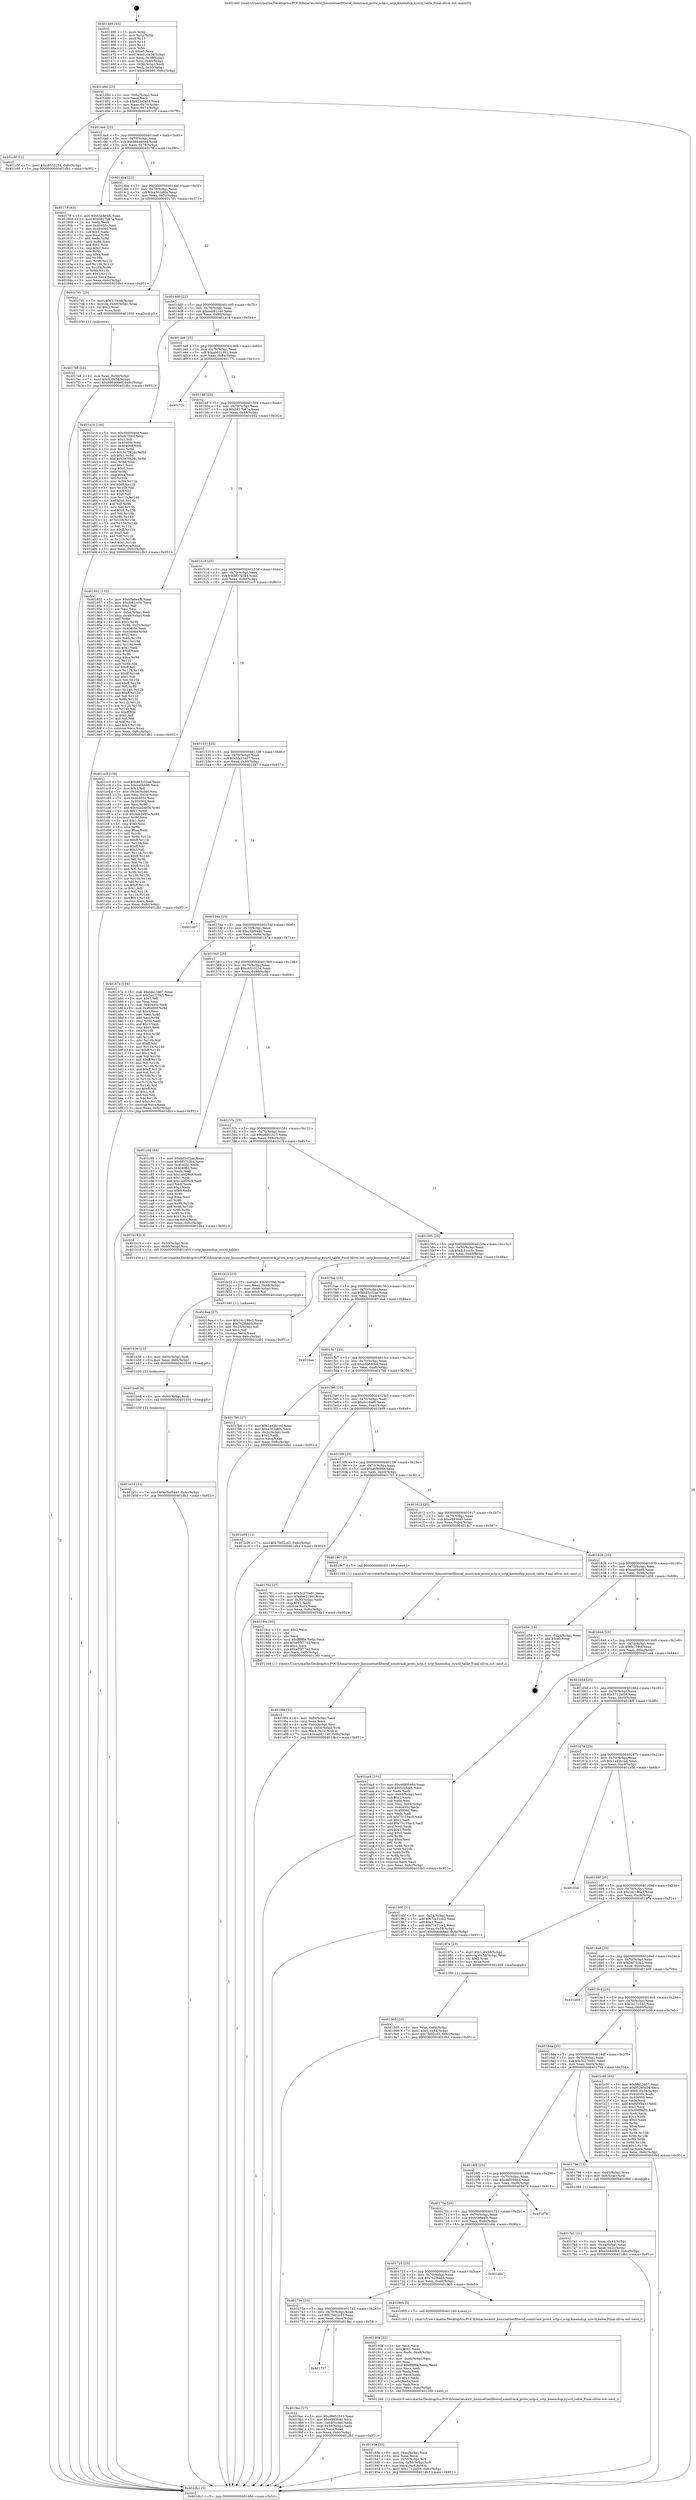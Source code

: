 digraph "0x401460" {
  label = "0x401460 (/mnt/c/Users/mathe/Desktop/tcc/POCII/binaries/extr_linuxnetnetfilternf_conntrack_proto_sctp.c_sctp_kmemdup_sysctl_table_Final-ollvm.out::main(0))"
  labelloc = "t"
  node[shape=record]

  Entry [label="",width=0.3,height=0.3,shape=circle,fillcolor=black,style=filled]
  "0x40148d" [label="{
     0x40148d [23]\l
     | [instrs]\l
     &nbsp;&nbsp;0x40148d \<+3\>: mov -0x6c(%rbp),%eax\l
     &nbsp;&nbsp;0x401490 \<+2\>: mov %eax,%ecx\l
     &nbsp;&nbsp;0x401492 \<+6\>: sub $0x852e0a54,%ecx\l
     &nbsp;&nbsp;0x401498 \<+3\>: mov %eax,-0x70(%rbp)\l
     &nbsp;&nbsp;0x40149b \<+3\>: mov %ecx,-0x74(%rbp)\l
     &nbsp;&nbsp;0x40149e \<+6\>: je 0000000000401c5f \<main+0x7ff\>\l
  }"]
  "0x401c5f" [label="{
     0x401c5f [12]\l
     | [instrs]\l
     &nbsp;&nbsp;0x401c5f \<+7\>: movl $0xc6533234,-0x6c(%rbp)\l
     &nbsp;&nbsp;0x401c66 \<+5\>: jmp 0000000000401db1 \<main+0x951\>\l
  }"]
  "0x4014a4" [label="{
     0x4014a4 [22]\l
     | [instrs]\l
     &nbsp;&nbsp;0x4014a4 \<+5\>: jmp 00000000004014a9 \<main+0x49\>\l
     &nbsp;&nbsp;0x4014a9 \<+3\>: mov -0x70(%rbp),%eax\l
     &nbsp;&nbsp;0x4014ac \<+5\>: sub $0x866466ed,%eax\l
     &nbsp;&nbsp;0x4014b1 \<+3\>: mov %eax,-0x78(%rbp)\l
     &nbsp;&nbsp;0x4014b4 \<+6\>: je 00000000004017ff \<main+0x39f\>\l
  }"]
  Exit [label="",width=0.3,height=0.3,shape=circle,fillcolor=black,style=filled,peripheries=2]
  "0x4017ff" [label="{
     0x4017ff [83]\l
     | [instrs]\l
     &nbsp;&nbsp;0x4017ff \<+5\>: mov $0x65a8e4fb,%eax\l
     &nbsp;&nbsp;0x401804 \<+5\>: mov $0xb917b87a,%ecx\l
     &nbsp;&nbsp;0x401809 \<+2\>: xor %edx,%edx\l
     &nbsp;&nbsp;0x40180b \<+7\>: mov 0x40405c,%esi\l
     &nbsp;&nbsp;0x401812 \<+7\>: mov 0x404060,%edi\l
     &nbsp;&nbsp;0x401819 \<+3\>: sub $0x1,%edx\l
     &nbsp;&nbsp;0x40181c \<+3\>: mov %esi,%r8d\l
     &nbsp;&nbsp;0x40181f \<+3\>: add %edx,%r8d\l
     &nbsp;&nbsp;0x401822 \<+4\>: imul %r8d,%esi\l
     &nbsp;&nbsp;0x401826 \<+3\>: and $0x1,%esi\l
     &nbsp;&nbsp;0x401829 \<+3\>: cmp $0x0,%esi\l
     &nbsp;&nbsp;0x40182c \<+4\>: sete %r9b\l
     &nbsp;&nbsp;0x401830 \<+3\>: cmp $0xa,%edi\l
     &nbsp;&nbsp;0x401833 \<+4\>: setl %r10b\l
     &nbsp;&nbsp;0x401837 \<+3\>: mov %r9b,%r11b\l
     &nbsp;&nbsp;0x40183a \<+3\>: and %r10b,%r11b\l
     &nbsp;&nbsp;0x40183d \<+3\>: xor %r10b,%r9b\l
     &nbsp;&nbsp;0x401840 \<+3\>: or %r9b,%r11b\l
     &nbsp;&nbsp;0x401843 \<+4\>: test $0x1,%r11b\l
     &nbsp;&nbsp;0x401847 \<+3\>: cmovne %ecx,%eax\l
     &nbsp;&nbsp;0x40184a \<+3\>: mov %eax,-0x6c(%rbp)\l
     &nbsp;&nbsp;0x40184d \<+5\>: jmp 0000000000401db1 \<main+0x951\>\l
  }"]
  "0x4014ba" [label="{
     0x4014ba [22]\l
     | [instrs]\l
     &nbsp;&nbsp;0x4014ba \<+5\>: jmp 00000000004014bf \<main+0x5f\>\l
     &nbsp;&nbsp;0x4014bf \<+3\>: mov -0x70(%rbp),%eax\l
     &nbsp;&nbsp;0x4014c2 \<+5\>: sub $0xa362a6fa,%eax\l
     &nbsp;&nbsp;0x4014c7 \<+3\>: mov %eax,-0x7c(%rbp)\l
     &nbsp;&nbsp;0x4014ca \<+6\>: je 00000000004017d1 \<main+0x371\>\l
  }"]
  "0x401b51" [label="{
     0x401b51 [12]\l
     | [instrs]\l
     &nbsp;&nbsp;0x401b51 \<+7\>: movl $0xc5bf0440,-0x6c(%rbp)\l
     &nbsp;&nbsp;0x401b58 \<+5\>: jmp 0000000000401db1 \<main+0x951\>\l
  }"]
  "0x4017d1" [label="{
     0x4017d1 [23]\l
     | [instrs]\l
     &nbsp;&nbsp;0x4017d1 \<+7\>: movl $0x1,-0x48(%rbp)\l
     &nbsp;&nbsp;0x4017d8 \<+4\>: movslq -0x48(%rbp),%rax\l
     &nbsp;&nbsp;0x4017dc \<+4\>: shl $0x2,%rax\l
     &nbsp;&nbsp;0x4017e0 \<+3\>: mov %rax,%rdi\l
     &nbsp;&nbsp;0x4017e3 \<+5\>: call 0000000000401050 \<malloc@plt\>\l
     | [calls]\l
     &nbsp;&nbsp;0x401050 \{1\} (unknown)\l
  }"]
  "0x4014d0" [label="{
     0x4014d0 [22]\l
     | [instrs]\l
     &nbsp;&nbsp;0x4014d0 \<+5\>: jmp 00000000004014d5 \<main+0x75\>\l
     &nbsp;&nbsp;0x4014d5 \<+3\>: mov -0x70(%rbp),%eax\l
     &nbsp;&nbsp;0x4014d8 \<+5\>: sub $0xaab61140,%eax\l
     &nbsp;&nbsp;0x4014dd \<+3\>: mov %eax,-0x80(%rbp)\l
     &nbsp;&nbsp;0x4014e0 \<+6\>: je 0000000000401a14 \<main+0x5b4\>\l
  }"]
  "0x401b48" [label="{
     0x401b48 [9]\l
     | [instrs]\l
     &nbsp;&nbsp;0x401b48 \<+4\>: mov -0x60(%rbp),%rdi\l
     &nbsp;&nbsp;0x401b4c \<+5\>: call 0000000000401030 \<free@plt\>\l
     | [calls]\l
     &nbsp;&nbsp;0x401030 \{1\} (unknown)\l
  }"]
  "0x401a14" [label="{
     0x401a14 [144]\l
     | [instrs]\l
     &nbsp;&nbsp;0x401a14 \<+5\>: mov $0x4680046d,%eax\l
     &nbsp;&nbsp;0x401a19 \<+5\>: mov $0xfe758cf,%ecx\l
     &nbsp;&nbsp;0x401a1e \<+2\>: mov $0x1,%dl\l
     &nbsp;&nbsp;0x401a20 \<+7\>: mov 0x40405c,%esi\l
     &nbsp;&nbsp;0x401a27 \<+7\>: mov 0x404060,%edi\l
     &nbsp;&nbsp;0x401a2e \<+3\>: mov %esi,%r8d\l
     &nbsp;&nbsp;0x401a31 \<+7\>: sub $0x347f924c,%r8d\l
     &nbsp;&nbsp;0x401a38 \<+4\>: sub $0x1,%r8d\l
     &nbsp;&nbsp;0x401a3c \<+7\>: add $0x347f924c,%r8d\l
     &nbsp;&nbsp;0x401a43 \<+4\>: imul %r8d,%esi\l
     &nbsp;&nbsp;0x401a47 \<+3\>: and $0x1,%esi\l
     &nbsp;&nbsp;0x401a4a \<+3\>: cmp $0x0,%esi\l
     &nbsp;&nbsp;0x401a4d \<+4\>: sete %r9b\l
     &nbsp;&nbsp;0x401a51 \<+3\>: cmp $0xa,%edi\l
     &nbsp;&nbsp;0x401a54 \<+4\>: setl %r10b\l
     &nbsp;&nbsp;0x401a58 \<+3\>: mov %r9b,%r11b\l
     &nbsp;&nbsp;0x401a5b \<+4\>: xor $0xff,%r11b\l
     &nbsp;&nbsp;0x401a5f \<+3\>: mov %r10b,%bl\l
     &nbsp;&nbsp;0x401a62 \<+3\>: xor $0xff,%bl\l
     &nbsp;&nbsp;0x401a65 \<+3\>: xor $0x0,%dl\l
     &nbsp;&nbsp;0x401a68 \<+3\>: mov %r11b,%r14b\l
     &nbsp;&nbsp;0x401a6b \<+4\>: and $0x0,%r14b\l
     &nbsp;&nbsp;0x401a6f \<+3\>: and %dl,%r9b\l
     &nbsp;&nbsp;0x401a72 \<+3\>: mov %bl,%r15b\l
     &nbsp;&nbsp;0x401a75 \<+4\>: and $0x0,%r15b\l
     &nbsp;&nbsp;0x401a79 \<+3\>: and %dl,%r10b\l
     &nbsp;&nbsp;0x401a7c \<+3\>: or %r9b,%r14b\l
     &nbsp;&nbsp;0x401a7f \<+3\>: or %r10b,%r15b\l
     &nbsp;&nbsp;0x401a82 \<+3\>: xor %r15b,%r14b\l
     &nbsp;&nbsp;0x401a85 \<+3\>: or %bl,%r11b\l
     &nbsp;&nbsp;0x401a88 \<+4\>: xor $0xff,%r11b\l
     &nbsp;&nbsp;0x401a8c \<+3\>: or $0x0,%dl\l
     &nbsp;&nbsp;0x401a8f \<+3\>: and %dl,%r11b\l
     &nbsp;&nbsp;0x401a92 \<+3\>: or %r11b,%r14b\l
     &nbsp;&nbsp;0x401a95 \<+4\>: test $0x1,%r14b\l
     &nbsp;&nbsp;0x401a99 \<+3\>: cmovne %ecx,%eax\l
     &nbsp;&nbsp;0x401a9c \<+3\>: mov %eax,-0x6c(%rbp)\l
     &nbsp;&nbsp;0x401a9f \<+5\>: jmp 0000000000401db1 \<main+0x951\>\l
  }"]
  "0x4014e6" [label="{
     0x4014e6 [25]\l
     | [instrs]\l
     &nbsp;&nbsp;0x4014e6 \<+5\>: jmp 00000000004014eb \<main+0x8b\>\l
     &nbsp;&nbsp;0x4014eb \<+3\>: mov -0x70(%rbp),%eax\l
     &nbsp;&nbsp;0x4014ee \<+5\>: sub $0xab621991,%eax\l
     &nbsp;&nbsp;0x4014f3 \<+6\>: mov %eax,-0x84(%rbp)\l
     &nbsp;&nbsp;0x4014f9 \<+6\>: je 000000000040177c \<main+0x31c\>\l
  }"]
  "0x401b39" [label="{
     0x401b39 [15]\l
     | [instrs]\l
     &nbsp;&nbsp;0x401b39 \<+4\>: mov -0x50(%rbp),%rdi\l
     &nbsp;&nbsp;0x401b3d \<+6\>: mov %eax,-0xf4(%rbp)\l
     &nbsp;&nbsp;0x401b43 \<+5\>: call 0000000000401030 \<free@plt\>\l
     | [calls]\l
     &nbsp;&nbsp;0x401030 \{1\} (unknown)\l
  }"]
  "0x40177c" [label="{
     0x40177c\l
  }", style=dashed]
  "0x4014ff" [label="{
     0x4014ff [25]\l
     | [instrs]\l
     &nbsp;&nbsp;0x4014ff \<+5\>: jmp 0000000000401504 \<main+0xa4\>\l
     &nbsp;&nbsp;0x401504 \<+3\>: mov -0x70(%rbp),%eax\l
     &nbsp;&nbsp;0x401507 \<+5\>: sub $0xb917b87a,%eax\l
     &nbsp;&nbsp;0x40150c \<+6\>: mov %eax,-0x88(%rbp)\l
     &nbsp;&nbsp;0x401512 \<+6\>: je 0000000000401852 \<main+0x3f2\>\l
  }"]
  "0x401b22" [label="{
     0x401b22 [23]\l
     | [instrs]\l
     &nbsp;&nbsp;0x401b22 \<+10\>: movabs $0x4020b6,%rdi\l
     &nbsp;&nbsp;0x401b2c \<+3\>: mov %eax,-0x68(%rbp)\l
     &nbsp;&nbsp;0x401b2f \<+3\>: mov -0x68(%rbp),%esi\l
     &nbsp;&nbsp;0x401b32 \<+2\>: mov $0x0,%al\l
     &nbsp;&nbsp;0x401b34 \<+5\>: call 0000000000401040 \<printf@plt\>\l
     | [calls]\l
     &nbsp;&nbsp;0x401040 \{1\} (unknown)\l
  }"]
  "0x401852" [label="{
     0x401852 [152]\l
     | [instrs]\l
     &nbsp;&nbsp;0x401852 \<+5\>: mov $0x65a8e4fb,%eax\l
     &nbsp;&nbsp;0x401857 \<+5\>: mov $0xdc61cc0c,%ecx\l
     &nbsp;&nbsp;0x40185c \<+2\>: mov $0x1,%dl\l
     &nbsp;&nbsp;0x40185e \<+2\>: xor %esi,%esi\l
     &nbsp;&nbsp;0x401860 \<+3\>: mov -0x54(%rbp),%edi\l
     &nbsp;&nbsp;0x401863 \<+3\>: cmp -0x48(%rbp),%edi\l
     &nbsp;&nbsp;0x401866 \<+4\>: setl %r8b\l
     &nbsp;&nbsp;0x40186a \<+4\>: and $0x1,%r8b\l
     &nbsp;&nbsp;0x40186e \<+4\>: mov %r8b,-0x25(%rbp)\l
     &nbsp;&nbsp;0x401872 \<+7\>: mov 0x40405c,%edi\l
     &nbsp;&nbsp;0x401879 \<+8\>: mov 0x404060,%r9d\l
     &nbsp;&nbsp;0x401881 \<+3\>: sub $0x1,%esi\l
     &nbsp;&nbsp;0x401884 \<+3\>: mov %edi,%r10d\l
     &nbsp;&nbsp;0x401887 \<+3\>: add %esi,%r10d\l
     &nbsp;&nbsp;0x40188a \<+4\>: imul %r10d,%edi\l
     &nbsp;&nbsp;0x40188e \<+3\>: and $0x1,%edi\l
     &nbsp;&nbsp;0x401891 \<+3\>: cmp $0x0,%edi\l
     &nbsp;&nbsp;0x401894 \<+4\>: sete %r8b\l
     &nbsp;&nbsp;0x401898 \<+4\>: cmp $0xa,%r9d\l
     &nbsp;&nbsp;0x40189c \<+4\>: setl %r11b\l
     &nbsp;&nbsp;0x4018a0 \<+3\>: mov %r8b,%bl\l
     &nbsp;&nbsp;0x4018a3 \<+3\>: xor $0xff,%bl\l
     &nbsp;&nbsp;0x4018a6 \<+3\>: mov %r11b,%r14b\l
     &nbsp;&nbsp;0x4018a9 \<+4\>: xor $0xff,%r14b\l
     &nbsp;&nbsp;0x4018ad \<+3\>: xor $0x1,%dl\l
     &nbsp;&nbsp;0x4018b0 \<+3\>: mov %bl,%r15b\l
     &nbsp;&nbsp;0x4018b3 \<+4\>: and $0xff,%r15b\l
     &nbsp;&nbsp;0x4018b7 \<+3\>: and %dl,%r8b\l
     &nbsp;&nbsp;0x4018ba \<+3\>: mov %r14b,%r12b\l
     &nbsp;&nbsp;0x4018bd \<+4\>: and $0xff,%r12b\l
     &nbsp;&nbsp;0x4018c1 \<+3\>: and %dl,%r11b\l
     &nbsp;&nbsp;0x4018c4 \<+3\>: or %r8b,%r15b\l
     &nbsp;&nbsp;0x4018c7 \<+3\>: or %r11b,%r12b\l
     &nbsp;&nbsp;0x4018ca \<+3\>: xor %r12b,%r15b\l
     &nbsp;&nbsp;0x4018cd \<+3\>: or %r14b,%bl\l
     &nbsp;&nbsp;0x4018d0 \<+3\>: xor $0xff,%bl\l
     &nbsp;&nbsp;0x4018d3 \<+3\>: or $0x1,%dl\l
     &nbsp;&nbsp;0x4018d6 \<+2\>: and %dl,%bl\l
     &nbsp;&nbsp;0x4018d8 \<+3\>: or %bl,%r15b\l
     &nbsp;&nbsp;0x4018db \<+4\>: test $0x1,%r15b\l
     &nbsp;&nbsp;0x4018df \<+3\>: cmovne %ecx,%eax\l
     &nbsp;&nbsp;0x4018e2 \<+3\>: mov %eax,-0x6c(%rbp)\l
     &nbsp;&nbsp;0x4018e5 \<+5\>: jmp 0000000000401db1 \<main+0x951\>\l
  }"]
  "0x401518" [label="{
     0x401518 [25]\l
     | [instrs]\l
     &nbsp;&nbsp;0x401518 \<+5\>: jmp 000000000040151d \<main+0xbd\>\l
     &nbsp;&nbsp;0x40151d \<+3\>: mov -0x70(%rbp),%eax\l
     &nbsp;&nbsp;0x401520 \<+5\>: sub $0xbf3703b4,%eax\l
     &nbsp;&nbsp;0x401525 \<+6\>: mov %eax,-0x8c(%rbp)\l
     &nbsp;&nbsp;0x40152b \<+6\>: je 0000000000401cc3 \<main+0x863\>\l
  }"]
  "0x4019f4" [label="{
     0x4019f4 [32]\l
     | [instrs]\l
     &nbsp;&nbsp;0x4019f4 \<+6\>: mov -0xf0(%rbp),%ecx\l
     &nbsp;&nbsp;0x4019fa \<+3\>: imul %eax,%ecx\l
     &nbsp;&nbsp;0x4019fd \<+4\>: mov -0x60(%rbp),%rsi\l
     &nbsp;&nbsp;0x401a01 \<+4\>: movslq -0x64(%rbp),%rdi\l
     &nbsp;&nbsp;0x401a05 \<+3\>: mov %ecx,(%rsi,%rdi,4)\l
     &nbsp;&nbsp;0x401a08 \<+7\>: movl $0xaab61140,-0x6c(%rbp)\l
     &nbsp;&nbsp;0x401a0f \<+5\>: jmp 0000000000401db1 \<main+0x951\>\l
  }"]
  "0x401cc3" [label="{
     0x401cc3 [150]\l
     | [instrs]\l
     &nbsp;&nbsp;0x401cc3 \<+5\>: mov $0xdd3c02ae,%eax\l
     &nbsp;&nbsp;0x401cc8 \<+5\>: mov $0xea6bb98,%ecx\l
     &nbsp;&nbsp;0x401ccd \<+2\>: mov $0x1,%dl\l
     &nbsp;&nbsp;0x401ccf \<+3\>: mov -0x34(%rbp),%esi\l
     &nbsp;&nbsp;0x401cd2 \<+3\>: mov %esi,-0x24(%rbp)\l
     &nbsp;&nbsp;0x401cd5 \<+7\>: mov 0x40405c,%esi\l
     &nbsp;&nbsp;0x401cdc \<+7\>: mov 0x404060,%edi\l
     &nbsp;&nbsp;0x401ce3 \<+3\>: mov %esi,%r8d\l
     &nbsp;&nbsp;0x401ce6 \<+7\>: add $0x4ab2eb5e,%r8d\l
     &nbsp;&nbsp;0x401ced \<+4\>: sub $0x1,%r8d\l
     &nbsp;&nbsp;0x401cf1 \<+7\>: sub $0x4ab2eb5e,%r8d\l
     &nbsp;&nbsp;0x401cf8 \<+4\>: imul %r8d,%esi\l
     &nbsp;&nbsp;0x401cfc \<+3\>: and $0x1,%esi\l
     &nbsp;&nbsp;0x401cff \<+3\>: cmp $0x0,%esi\l
     &nbsp;&nbsp;0x401d02 \<+4\>: sete %r9b\l
     &nbsp;&nbsp;0x401d06 \<+3\>: cmp $0xa,%edi\l
     &nbsp;&nbsp;0x401d09 \<+4\>: setl %r10b\l
     &nbsp;&nbsp;0x401d0d \<+3\>: mov %r9b,%r11b\l
     &nbsp;&nbsp;0x401d10 \<+4\>: xor $0xff,%r11b\l
     &nbsp;&nbsp;0x401d14 \<+3\>: mov %r10b,%bl\l
     &nbsp;&nbsp;0x401d17 \<+3\>: xor $0xff,%bl\l
     &nbsp;&nbsp;0x401d1a \<+3\>: xor $0x1,%dl\l
     &nbsp;&nbsp;0x401d1d \<+3\>: mov %r11b,%r14b\l
     &nbsp;&nbsp;0x401d20 \<+4\>: and $0xff,%r14b\l
     &nbsp;&nbsp;0x401d24 \<+3\>: and %dl,%r9b\l
     &nbsp;&nbsp;0x401d27 \<+3\>: mov %bl,%r15b\l
     &nbsp;&nbsp;0x401d2a \<+4\>: and $0xff,%r15b\l
     &nbsp;&nbsp;0x401d2e \<+3\>: and %dl,%r10b\l
     &nbsp;&nbsp;0x401d31 \<+3\>: or %r9b,%r14b\l
     &nbsp;&nbsp;0x401d34 \<+3\>: or %r10b,%r15b\l
     &nbsp;&nbsp;0x401d37 \<+3\>: xor %r15b,%r14b\l
     &nbsp;&nbsp;0x401d3a \<+3\>: or %bl,%r11b\l
     &nbsp;&nbsp;0x401d3d \<+4\>: xor $0xff,%r11b\l
     &nbsp;&nbsp;0x401d41 \<+3\>: or $0x1,%dl\l
     &nbsp;&nbsp;0x401d44 \<+3\>: and %dl,%r11b\l
     &nbsp;&nbsp;0x401d47 \<+3\>: or %r11b,%r14b\l
     &nbsp;&nbsp;0x401d4a \<+4\>: test $0x1,%r14b\l
     &nbsp;&nbsp;0x401d4e \<+3\>: cmovne %ecx,%eax\l
     &nbsp;&nbsp;0x401d51 \<+3\>: mov %eax,-0x6c(%rbp)\l
     &nbsp;&nbsp;0x401d54 \<+5\>: jmp 0000000000401db1 \<main+0x951\>\l
  }"]
  "0x401531" [label="{
     0x401531 [25]\l
     | [instrs]\l
     &nbsp;&nbsp;0x401531 \<+5\>: jmp 0000000000401536 \<main+0xd6\>\l
     &nbsp;&nbsp;0x401536 \<+3\>: mov -0x70(%rbp),%eax\l
     &nbsp;&nbsp;0x401539 \<+5\>: sub $0xbfa13407,%eax\l
     &nbsp;&nbsp;0x40153e \<+6\>: mov %eax,-0x90(%rbp)\l
     &nbsp;&nbsp;0x401544 \<+6\>: je 0000000000401d97 \<main+0x937\>\l
  }"]
  "0x4019cc" [label="{
     0x4019cc [40]\l
     | [instrs]\l
     &nbsp;&nbsp;0x4019cc \<+5\>: mov $0x2,%ecx\l
     &nbsp;&nbsp;0x4019d1 \<+1\>: cltd\l
     &nbsp;&nbsp;0x4019d2 \<+2\>: idiv %ecx\l
     &nbsp;&nbsp;0x4019d4 \<+6\>: imul $0xfffffffe,%edx,%ecx\l
     &nbsp;&nbsp;0x4019da \<+6\>: add $0xe05f7742,%ecx\l
     &nbsp;&nbsp;0x4019e0 \<+3\>: add $0x1,%ecx\l
     &nbsp;&nbsp;0x4019e3 \<+6\>: sub $0xe05f7742,%ecx\l
     &nbsp;&nbsp;0x4019e9 \<+6\>: mov %ecx,-0xf0(%rbp)\l
     &nbsp;&nbsp;0x4019ef \<+5\>: call 0000000000401160 \<next_i\>\l
     | [calls]\l
     &nbsp;&nbsp;0x401160 \{1\} (/mnt/c/Users/mathe/Desktop/tcc/POCII/binaries/extr_linuxnetnetfilternf_conntrack_proto_sctp.c_sctp_kmemdup_sysctl_table_Final-ollvm.out::next_i)\l
  }"]
  "0x401d97" [label="{
     0x401d97\l
  }", style=dashed]
  "0x40154a" [label="{
     0x40154a [25]\l
     | [instrs]\l
     &nbsp;&nbsp;0x40154a \<+5\>: jmp 000000000040154f \<main+0xef\>\l
     &nbsp;&nbsp;0x40154f \<+3\>: mov -0x70(%rbp),%eax\l
     &nbsp;&nbsp;0x401552 \<+5\>: sub $0xc5bf0440,%eax\l
     &nbsp;&nbsp;0x401557 \<+6\>: mov %eax,-0x94(%rbp)\l
     &nbsp;&nbsp;0x40155d \<+6\>: je 0000000000401b7a \<main+0x71a\>\l
  }"]
  "0x401757" [label="{
     0x401757\l
  }", style=dashed]
  "0x401b7a" [label="{
     0x401b7a [134]\l
     | [instrs]\l
     &nbsp;&nbsp;0x401b7a \<+5\>: mov $0xbfa13407,%eax\l
     &nbsp;&nbsp;0x401b7f \<+5\>: mov $0x2a171045,%ecx\l
     &nbsp;&nbsp;0x401b84 \<+2\>: mov $0x1,%dl\l
     &nbsp;&nbsp;0x401b86 \<+2\>: xor %esi,%esi\l
     &nbsp;&nbsp;0x401b88 \<+7\>: mov 0x40405c,%edi\l
     &nbsp;&nbsp;0x401b8f \<+8\>: mov 0x404060,%r8d\l
     &nbsp;&nbsp;0x401b97 \<+3\>: sub $0x1,%esi\l
     &nbsp;&nbsp;0x401b9a \<+3\>: mov %edi,%r9d\l
     &nbsp;&nbsp;0x401b9d \<+3\>: add %esi,%r9d\l
     &nbsp;&nbsp;0x401ba0 \<+4\>: imul %r9d,%edi\l
     &nbsp;&nbsp;0x401ba4 \<+3\>: and $0x1,%edi\l
     &nbsp;&nbsp;0x401ba7 \<+3\>: cmp $0x0,%edi\l
     &nbsp;&nbsp;0x401baa \<+4\>: sete %r10b\l
     &nbsp;&nbsp;0x401bae \<+4\>: cmp $0xa,%r8d\l
     &nbsp;&nbsp;0x401bb2 \<+4\>: setl %r11b\l
     &nbsp;&nbsp;0x401bb6 \<+3\>: mov %r10b,%bl\l
     &nbsp;&nbsp;0x401bb9 \<+3\>: xor $0xff,%bl\l
     &nbsp;&nbsp;0x401bbc \<+3\>: mov %r11b,%r14b\l
     &nbsp;&nbsp;0x401bbf \<+4\>: xor $0xff,%r14b\l
     &nbsp;&nbsp;0x401bc3 \<+3\>: xor $0x1,%dl\l
     &nbsp;&nbsp;0x401bc6 \<+3\>: mov %bl,%r15b\l
     &nbsp;&nbsp;0x401bc9 \<+4\>: and $0xff,%r15b\l
     &nbsp;&nbsp;0x401bcd \<+3\>: and %dl,%r10b\l
     &nbsp;&nbsp;0x401bd0 \<+3\>: mov %r14b,%r12b\l
     &nbsp;&nbsp;0x401bd3 \<+4\>: and $0xff,%r12b\l
     &nbsp;&nbsp;0x401bd7 \<+3\>: and %dl,%r11b\l
     &nbsp;&nbsp;0x401bda \<+3\>: or %r10b,%r15b\l
     &nbsp;&nbsp;0x401bdd \<+3\>: or %r11b,%r12b\l
     &nbsp;&nbsp;0x401be0 \<+3\>: xor %r12b,%r15b\l
     &nbsp;&nbsp;0x401be3 \<+3\>: or %r14b,%bl\l
     &nbsp;&nbsp;0x401be6 \<+3\>: xor $0xff,%bl\l
     &nbsp;&nbsp;0x401be9 \<+3\>: or $0x1,%dl\l
     &nbsp;&nbsp;0x401bec \<+2\>: and %dl,%bl\l
     &nbsp;&nbsp;0x401bee \<+3\>: or %bl,%r15b\l
     &nbsp;&nbsp;0x401bf1 \<+4\>: test $0x1,%r15b\l
     &nbsp;&nbsp;0x401bf5 \<+3\>: cmovne %ecx,%eax\l
     &nbsp;&nbsp;0x401bf8 \<+3\>: mov %eax,-0x6c(%rbp)\l
     &nbsp;&nbsp;0x401bfb \<+5\>: jmp 0000000000401db1 \<main+0x951\>\l
  }"]
  "0x401563" [label="{
     0x401563 [25]\l
     | [instrs]\l
     &nbsp;&nbsp;0x401563 \<+5\>: jmp 0000000000401568 \<main+0x108\>\l
     &nbsp;&nbsp;0x401568 \<+3\>: mov -0x70(%rbp),%eax\l
     &nbsp;&nbsp;0x40156b \<+5\>: sub $0xc6533234,%eax\l
     &nbsp;&nbsp;0x401570 \<+6\>: mov %eax,-0x98(%rbp)\l
     &nbsp;&nbsp;0x401576 \<+6\>: je 0000000000401c6b \<main+0x80b\>\l
  }"]
  "0x4019ac" [label="{
     0x4019ac [27]\l
     | [instrs]\l
     &nbsp;&nbsp;0x4019ac \<+5\>: mov $0xd8d51b13,%eax\l
     &nbsp;&nbsp;0x4019b1 \<+5\>: mov $0xe993640,%ecx\l
     &nbsp;&nbsp;0x4019b6 \<+3\>: mov -0x64(%rbp),%edx\l
     &nbsp;&nbsp;0x4019b9 \<+3\>: cmp -0x58(%rbp),%edx\l
     &nbsp;&nbsp;0x4019bc \<+3\>: cmovl %ecx,%eax\l
     &nbsp;&nbsp;0x4019bf \<+3\>: mov %eax,-0x6c(%rbp)\l
     &nbsp;&nbsp;0x4019c2 \<+5\>: jmp 0000000000401db1 \<main+0x951\>\l
  }"]
  "0x401c6b" [label="{
     0x401c6b [88]\l
     | [instrs]\l
     &nbsp;&nbsp;0x401c6b \<+5\>: mov $0xdd3c02ae,%eax\l
     &nbsp;&nbsp;0x401c70 \<+5\>: mov $0xbf3703b4,%ecx\l
     &nbsp;&nbsp;0x401c75 \<+7\>: mov 0x40405c,%edx\l
     &nbsp;&nbsp;0x401c7c \<+7\>: mov 0x404060,%esi\l
     &nbsp;&nbsp;0x401c83 \<+2\>: mov %edx,%edi\l
     &nbsp;&nbsp;0x401c85 \<+6\>: sub $0x1abf26c9,%edi\l
     &nbsp;&nbsp;0x401c8b \<+3\>: sub $0x1,%edi\l
     &nbsp;&nbsp;0x401c8e \<+6\>: add $0x1abf26c9,%edi\l
     &nbsp;&nbsp;0x401c94 \<+3\>: imul %edi,%edx\l
     &nbsp;&nbsp;0x401c97 \<+3\>: and $0x1,%edx\l
     &nbsp;&nbsp;0x401c9a \<+3\>: cmp $0x0,%edx\l
     &nbsp;&nbsp;0x401c9d \<+4\>: sete %r8b\l
     &nbsp;&nbsp;0x401ca1 \<+3\>: cmp $0xa,%esi\l
     &nbsp;&nbsp;0x401ca4 \<+4\>: setl %r9b\l
     &nbsp;&nbsp;0x401ca8 \<+3\>: mov %r8b,%r10b\l
     &nbsp;&nbsp;0x401cab \<+3\>: and %r9b,%r10b\l
     &nbsp;&nbsp;0x401cae \<+3\>: xor %r9b,%r8b\l
     &nbsp;&nbsp;0x401cb1 \<+3\>: or %r8b,%r10b\l
     &nbsp;&nbsp;0x401cb4 \<+4\>: test $0x1,%r10b\l
     &nbsp;&nbsp;0x401cb8 \<+3\>: cmovne %ecx,%eax\l
     &nbsp;&nbsp;0x401cbb \<+3\>: mov %eax,-0x6c(%rbp)\l
     &nbsp;&nbsp;0x401cbe \<+5\>: jmp 0000000000401db1 \<main+0x951\>\l
  }"]
  "0x40157c" [label="{
     0x40157c [25]\l
     | [instrs]\l
     &nbsp;&nbsp;0x40157c \<+5\>: jmp 0000000000401581 \<main+0x121\>\l
     &nbsp;&nbsp;0x401581 \<+3\>: mov -0x70(%rbp),%eax\l
     &nbsp;&nbsp;0x401584 \<+5\>: sub $0xd8d51b13,%eax\l
     &nbsp;&nbsp;0x401589 \<+6\>: mov %eax,-0x9c(%rbp)\l
     &nbsp;&nbsp;0x40158f \<+6\>: je 0000000000401b15 \<main+0x6b5\>\l
  }"]
  "0x401995" [label="{
     0x401995 [23]\l
     | [instrs]\l
     &nbsp;&nbsp;0x401995 \<+4\>: mov %rax,-0x60(%rbp)\l
     &nbsp;&nbsp;0x401999 \<+7\>: movl $0x0,-0x64(%rbp)\l
     &nbsp;&nbsp;0x4019a0 \<+7\>: movl $0x7fe02cd3,-0x6c(%rbp)\l
     &nbsp;&nbsp;0x4019a7 \<+5\>: jmp 0000000000401db1 \<main+0x951\>\l
  }"]
  "0x401b15" [label="{
     0x401b15 [13]\l
     | [instrs]\l
     &nbsp;&nbsp;0x401b15 \<+4\>: mov -0x50(%rbp),%rdi\l
     &nbsp;&nbsp;0x401b19 \<+4\>: mov -0x60(%rbp),%rsi\l
     &nbsp;&nbsp;0x401b1d \<+5\>: call 0000000000401450 \<sctp_kmemdup_sysctl_table\>\l
     | [calls]\l
     &nbsp;&nbsp;0x401450 \{1\} (/mnt/c/Users/mathe/Desktop/tcc/POCII/binaries/extr_linuxnetnetfilternf_conntrack_proto_sctp.c_sctp_kmemdup_sysctl_table_Final-ollvm.out::sctp_kmemdup_sysctl_table)\l
  }"]
  "0x401595" [label="{
     0x401595 [25]\l
     | [instrs]\l
     &nbsp;&nbsp;0x401595 \<+5\>: jmp 000000000040159a \<main+0x13a\>\l
     &nbsp;&nbsp;0x40159a \<+3\>: mov -0x70(%rbp),%eax\l
     &nbsp;&nbsp;0x40159d \<+5\>: sub $0xdc61cc0c,%eax\l
     &nbsp;&nbsp;0x4015a2 \<+6\>: mov %eax,-0xa0(%rbp)\l
     &nbsp;&nbsp;0x4015a8 \<+6\>: je 00000000004018ea \<main+0x48a\>\l
  }"]
  "0x40193e" [label="{
     0x40193e [33]\l
     | [instrs]\l
     &nbsp;&nbsp;0x40193e \<+6\>: mov -0xec(%rbp),%ecx\l
     &nbsp;&nbsp;0x401944 \<+3\>: imul %eax,%ecx\l
     &nbsp;&nbsp;0x401947 \<+4\>: mov -0x50(%rbp),%r8\l
     &nbsp;&nbsp;0x40194b \<+4\>: movslq -0x54(%rbp),%r9\l
     &nbsp;&nbsp;0x40194f \<+4\>: mov %ecx,(%r8,%r9,4)\l
     &nbsp;&nbsp;0x401953 \<+7\>: movl $0x1712bf39,-0x6c(%rbp)\l
     &nbsp;&nbsp;0x40195a \<+5\>: jmp 0000000000401db1 \<main+0x951\>\l
  }"]
  "0x4018ea" [label="{
     0x4018ea [27]\l
     | [instrs]\l
     &nbsp;&nbsp;0x4018ea \<+5\>: mov $0x24c186e3,%eax\l
     &nbsp;&nbsp;0x4018ef \<+5\>: mov $0x762fbbb5,%ecx\l
     &nbsp;&nbsp;0x4018f4 \<+3\>: mov -0x25(%rbp),%dl\l
     &nbsp;&nbsp;0x4018f7 \<+3\>: test $0x1,%dl\l
     &nbsp;&nbsp;0x4018fa \<+3\>: cmovne %ecx,%eax\l
     &nbsp;&nbsp;0x4018fd \<+3\>: mov %eax,-0x6c(%rbp)\l
     &nbsp;&nbsp;0x401900 \<+5\>: jmp 0000000000401db1 \<main+0x951\>\l
  }"]
  "0x4015ae" [label="{
     0x4015ae [25]\l
     | [instrs]\l
     &nbsp;&nbsp;0x4015ae \<+5\>: jmp 00000000004015b3 \<main+0x153\>\l
     &nbsp;&nbsp;0x4015b3 \<+3\>: mov -0x70(%rbp),%eax\l
     &nbsp;&nbsp;0x4015b6 \<+5\>: sub $0xdd3c02ae,%eax\l
     &nbsp;&nbsp;0x4015bb \<+6\>: mov %eax,-0xa4(%rbp)\l
     &nbsp;&nbsp;0x4015c1 \<+6\>: je 0000000000401daa \<main+0x94a\>\l
  }"]
  "0x40190a" [label="{
     0x40190a [52]\l
     | [instrs]\l
     &nbsp;&nbsp;0x40190a \<+2\>: xor %ecx,%ecx\l
     &nbsp;&nbsp;0x40190c \<+5\>: mov $0x2,%edx\l
     &nbsp;&nbsp;0x401911 \<+6\>: mov %edx,-0xe8(%rbp)\l
     &nbsp;&nbsp;0x401917 \<+1\>: cltd\l
     &nbsp;&nbsp;0x401918 \<+6\>: mov -0xe8(%rbp),%esi\l
     &nbsp;&nbsp;0x40191e \<+2\>: idiv %esi\l
     &nbsp;&nbsp;0x401920 \<+6\>: imul $0xfffffffe,%edx,%edx\l
     &nbsp;&nbsp;0x401926 \<+2\>: mov %ecx,%edi\l
     &nbsp;&nbsp;0x401928 \<+2\>: sub %edx,%edi\l
     &nbsp;&nbsp;0x40192a \<+2\>: mov %ecx,%edx\l
     &nbsp;&nbsp;0x40192c \<+3\>: sub $0x1,%edx\l
     &nbsp;&nbsp;0x40192f \<+2\>: add %edx,%edi\l
     &nbsp;&nbsp;0x401931 \<+2\>: sub %edi,%ecx\l
     &nbsp;&nbsp;0x401933 \<+6\>: mov %ecx,-0xec(%rbp)\l
     &nbsp;&nbsp;0x401939 \<+5\>: call 0000000000401160 \<next_i\>\l
     | [calls]\l
     &nbsp;&nbsp;0x401160 \{1\} (/mnt/c/Users/mathe/Desktop/tcc/POCII/binaries/extr_linuxnetnetfilternf_conntrack_proto_sctp.c_sctp_kmemdup_sysctl_table_Final-ollvm.out::next_i)\l
  }"]
  "0x401daa" [label="{
     0x401daa\l
  }", style=dashed]
  "0x4015c7" [label="{
     0x4015c7 [25]\l
     | [instrs]\l
     &nbsp;&nbsp;0x4015c7 \<+5\>: jmp 00000000004015cc \<main+0x16c\>\l
     &nbsp;&nbsp;0x4015cc \<+3\>: mov -0x70(%rbp),%eax\l
     &nbsp;&nbsp;0x4015cf \<+5\>: sub $0xe5b8d0b9,%eax\l
     &nbsp;&nbsp;0x4015d4 \<+6\>: mov %eax,-0xa8(%rbp)\l
     &nbsp;&nbsp;0x4015da \<+6\>: je 00000000004017b6 \<main+0x356\>\l
  }"]
  "0x40173e" [label="{
     0x40173e [25]\l
     | [instrs]\l
     &nbsp;&nbsp;0x40173e \<+5\>: jmp 0000000000401743 \<main+0x2e3\>\l
     &nbsp;&nbsp;0x401743 \<+3\>: mov -0x70(%rbp),%eax\l
     &nbsp;&nbsp;0x401746 \<+5\>: sub $0x7fe02cd3,%eax\l
     &nbsp;&nbsp;0x40174b \<+6\>: mov %eax,-0xe4(%rbp)\l
     &nbsp;&nbsp;0x401751 \<+6\>: je 00000000004019ac \<main+0x54c\>\l
  }"]
  "0x4017b6" [label="{
     0x4017b6 [27]\l
     | [instrs]\l
     &nbsp;&nbsp;0x4017b6 \<+5\>: mov $0x1a42b1ed,%eax\l
     &nbsp;&nbsp;0x4017bb \<+5\>: mov $0xa362a6fa,%ecx\l
     &nbsp;&nbsp;0x4017c0 \<+3\>: mov -0x2c(%rbp),%edx\l
     &nbsp;&nbsp;0x4017c3 \<+3\>: cmp $0x0,%edx\l
     &nbsp;&nbsp;0x4017c6 \<+3\>: cmove %ecx,%eax\l
     &nbsp;&nbsp;0x4017c9 \<+3\>: mov %eax,-0x6c(%rbp)\l
     &nbsp;&nbsp;0x4017cc \<+5\>: jmp 0000000000401db1 \<main+0x951\>\l
  }"]
  "0x4015e0" [label="{
     0x4015e0 [25]\l
     | [instrs]\l
     &nbsp;&nbsp;0x4015e0 \<+5\>: jmp 00000000004015e5 \<main+0x185\>\l
     &nbsp;&nbsp;0x4015e5 \<+3\>: mov -0x70(%rbp),%eax\l
     &nbsp;&nbsp;0x4015e8 \<+5\>: sub $0x6ccdae6,%eax\l
     &nbsp;&nbsp;0x4015ed \<+6\>: mov %eax,-0xac(%rbp)\l
     &nbsp;&nbsp;0x4015f3 \<+6\>: je 0000000000401b09 \<main+0x6a9\>\l
  }"]
  "0x401905" [label="{
     0x401905 [5]\l
     | [instrs]\l
     &nbsp;&nbsp;0x401905 \<+5\>: call 0000000000401160 \<next_i\>\l
     | [calls]\l
     &nbsp;&nbsp;0x401160 \{1\} (/mnt/c/Users/mathe/Desktop/tcc/POCII/binaries/extr_linuxnetnetfilternf_conntrack_proto_sctp.c_sctp_kmemdup_sysctl_table_Final-ollvm.out::next_i)\l
  }"]
  "0x401b09" [label="{
     0x401b09 [12]\l
     | [instrs]\l
     &nbsp;&nbsp;0x401b09 \<+7\>: movl $0x7fe02cd3,-0x6c(%rbp)\l
     &nbsp;&nbsp;0x401b10 \<+5\>: jmp 0000000000401db1 \<main+0x951\>\l
  }"]
  "0x4015f9" [label="{
     0x4015f9 [25]\l
     | [instrs]\l
     &nbsp;&nbsp;0x4015f9 \<+5\>: jmp 00000000004015fe \<main+0x19e\>\l
     &nbsp;&nbsp;0x4015fe \<+3\>: mov -0x70(%rbp),%eax\l
     &nbsp;&nbsp;0x401601 \<+5\>: sub $0xe0f6980,%eax\l
     &nbsp;&nbsp;0x401606 \<+6\>: mov %eax,-0xb0(%rbp)\l
     &nbsp;&nbsp;0x40160c \<+6\>: je 0000000000401761 \<main+0x301\>\l
  }"]
  "0x401725" [label="{
     0x401725 [25]\l
     | [instrs]\l
     &nbsp;&nbsp;0x401725 \<+5\>: jmp 000000000040172a \<main+0x2ca\>\l
     &nbsp;&nbsp;0x40172a \<+3\>: mov -0x70(%rbp),%eax\l
     &nbsp;&nbsp;0x40172d \<+5\>: sub $0x762fbbb5,%eax\l
     &nbsp;&nbsp;0x401732 \<+6\>: mov %eax,-0xe0(%rbp)\l
     &nbsp;&nbsp;0x401738 \<+6\>: je 0000000000401905 \<main+0x4a5\>\l
  }"]
  "0x401761" [label="{
     0x401761 [27]\l
     | [instrs]\l
     &nbsp;&nbsp;0x401761 \<+5\>: mov $0x3c270e81,%eax\l
     &nbsp;&nbsp;0x401766 \<+5\>: mov $0xab621991,%ecx\l
     &nbsp;&nbsp;0x40176b \<+3\>: mov -0x30(%rbp),%edx\l
     &nbsp;&nbsp;0x40176e \<+3\>: cmp $0x2,%edx\l
     &nbsp;&nbsp;0x401771 \<+3\>: cmovne %ecx,%eax\l
     &nbsp;&nbsp;0x401774 \<+3\>: mov %eax,-0x6c(%rbp)\l
     &nbsp;&nbsp;0x401777 \<+5\>: jmp 0000000000401db1 \<main+0x951\>\l
  }"]
  "0x401612" [label="{
     0x401612 [25]\l
     | [instrs]\l
     &nbsp;&nbsp;0x401612 \<+5\>: jmp 0000000000401617 \<main+0x1b7\>\l
     &nbsp;&nbsp;0x401617 \<+3\>: mov -0x70(%rbp),%eax\l
     &nbsp;&nbsp;0x40161a \<+5\>: sub $0xe993640,%eax\l
     &nbsp;&nbsp;0x40161f \<+6\>: mov %eax,-0xb4(%rbp)\l
     &nbsp;&nbsp;0x401625 \<+6\>: je 00000000004019c7 \<main+0x567\>\l
  }"]
  "0x401db1" [label="{
     0x401db1 [5]\l
     | [instrs]\l
     &nbsp;&nbsp;0x401db1 \<+5\>: jmp 000000000040148d \<main+0x2d\>\l
  }"]
  "0x401460" [label="{
     0x401460 [45]\l
     | [instrs]\l
     &nbsp;&nbsp;0x401460 \<+1\>: push %rbp\l
     &nbsp;&nbsp;0x401461 \<+3\>: mov %rsp,%rbp\l
     &nbsp;&nbsp;0x401464 \<+2\>: push %r15\l
     &nbsp;&nbsp;0x401466 \<+2\>: push %r14\l
     &nbsp;&nbsp;0x401468 \<+2\>: push %r12\l
     &nbsp;&nbsp;0x40146a \<+1\>: push %rbx\l
     &nbsp;&nbsp;0x40146b \<+7\>: sub $0xe0,%rsp\l
     &nbsp;&nbsp;0x401472 \<+7\>: movl $0x0,-0x34(%rbp)\l
     &nbsp;&nbsp;0x401479 \<+3\>: mov %edi,-0x38(%rbp)\l
     &nbsp;&nbsp;0x40147c \<+4\>: mov %rsi,-0x40(%rbp)\l
     &nbsp;&nbsp;0x401480 \<+3\>: mov -0x38(%rbp),%edi\l
     &nbsp;&nbsp;0x401483 \<+3\>: mov %edi,-0x30(%rbp)\l
     &nbsp;&nbsp;0x401486 \<+7\>: movl $0xe0f6980,-0x6c(%rbp)\l
  }"]
  "0x401d6c" [label="{
     0x401d6c\l
  }", style=dashed]
  "0x4019c7" [label="{
     0x4019c7 [5]\l
     | [instrs]\l
     &nbsp;&nbsp;0x4019c7 \<+5\>: call 0000000000401160 \<next_i\>\l
     | [calls]\l
     &nbsp;&nbsp;0x401160 \{1\} (/mnt/c/Users/mathe/Desktop/tcc/POCII/binaries/extr_linuxnetnetfilternf_conntrack_proto_sctp.c_sctp_kmemdup_sysctl_table_Final-ollvm.out::next_i)\l
  }"]
  "0x40162b" [label="{
     0x40162b [25]\l
     | [instrs]\l
     &nbsp;&nbsp;0x40162b \<+5\>: jmp 0000000000401630 \<main+0x1d0\>\l
     &nbsp;&nbsp;0x401630 \<+3\>: mov -0x70(%rbp),%eax\l
     &nbsp;&nbsp;0x401633 \<+5\>: sub $0xea6bb98,%eax\l
     &nbsp;&nbsp;0x401638 \<+6\>: mov %eax,-0xb8(%rbp)\l
     &nbsp;&nbsp;0x40163e \<+6\>: je 0000000000401d59 \<main+0x8f9\>\l
  }"]
  "0x40170c" [label="{
     0x40170c [25]\l
     | [instrs]\l
     &nbsp;&nbsp;0x40170c \<+5\>: jmp 0000000000401711 \<main+0x2b1\>\l
     &nbsp;&nbsp;0x401711 \<+3\>: mov -0x70(%rbp),%eax\l
     &nbsp;&nbsp;0x401714 \<+5\>: sub $0x65a8e4fb,%eax\l
     &nbsp;&nbsp;0x401719 \<+6\>: mov %eax,-0xdc(%rbp)\l
     &nbsp;&nbsp;0x40171f \<+6\>: je 0000000000401d6c \<main+0x90c\>\l
  }"]
  "0x401d59" [label="{
     0x401d59 [19]\l
     | [instrs]\l
     &nbsp;&nbsp;0x401d59 \<+3\>: mov -0x24(%rbp),%eax\l
     &nbsp;&nbsp;0x401d5c \<+7\>: add $0xe0,%rsp\l
     &nbsp;&nbsp;0x401d63 \<+1\>: pop %rbx\l
     &nbsp;&nbsp;0x401d64 \<+2\>: pop %r12\l
     &nbsp;&nbsp;0x401d66 \<+2\>: pop %r14\l
     &nbsp;&nbsp;0x401d68 \<+2\>: pop %r15\l
     &nbsp;&nbsp;0x401d6a \<+1\>: pop %rbp\l
     &nbsp;&nbsp;0x401d6b \<+1\>: ret\l
  }"]
  "0x401644" [label="{
     0x401644 [25]\l
     | [instrs]\l
     &nbsp;&nbsp;0x401644 \<+5\>: jmp 0000000000401649 \<main+0x1e9\>\l
     &nbsp;&nbsp;0x401649 \<+3\>: mov -0x70(%rbp),%eax\l
     &nbsp;&nbsp;0x40164c \<+5\>: sub $0xfe758cf,%eax\l
     &nbsp;&nbsp;0x401651 \<+6\>: mov %eax,-0xbc(%rbp)\l
     &nbsp;&nbsp;0x401657 \<+6\>: je 0000000000401aa4 \<main+0x644\>\l
  }"]
  "0x401d78" [label="{
     0x401d78\l
  }", style=dashed]
  "0x401aa4" [label="{
     0x401aa4 [101]\l
     | [instrs]\l
     &nbsp;&nbsp;0x401aa4 \<+5\>: mov $0x4680046d,%eax\l
     &nbsp;&nbsp;0x401aa9 \<+5\>: mov $0x6ccdae6,%ecx\l
     &nbsp;&nbsp;0x401aae \<+2\>: xor %edx,%edx\l
     &nbsp;&nbsp;0x401ab0 \<+3\>: mov -0x64(%rbp),%esi\l
     &nbsp;&nbsp;0x401ab3 \<+3\>: sub $0x1,%edx\l
     &nbsp;&nbsp;0x401ab6 \<+2\>: sub %edx,%esi\l
     &nbsp;&nbsp;0x401ab8 \<+3\>: mov %esi,-0x64(%rbp)\l
     &nbsp;&nbsp;0x401abb \<+7\>: mov 0x40405c,%edx\l
     &nbsp;&nbsp;0x401ac2 \<+7\>: mov 0x404060,%esi\l
     &nbsp;&nbsp;0x401ac9 \<+2\>: mov %edx,%edi\l
     &nbsp;&nbsp;0x401acb \<+6\>: sub $0x75119ac5,%edi\l
     &nbsp;&nbsp;0x401ad1 \<+3\>: sub $0x1,%edi\l
     &nbsp;&nbsp;0x401ad4 \<+6\>: add $0x75119ac5,%edi\l
     &nbsp;&nbsp;0x401ada \<+3\>: imul %edi,%edx\l
     &nbsp;&nbsp;0x401add \<+3\>: and $0x1,%edx\l
     &nbsp;&nbsp;0x401ae0 \<+3\>: cmp $0x0,%edx\l
     &nbsp;&nbsp;0x401ae3 \<+4\>: sete %r8b\l
     &nbsp;&nbsp;0x401ae7 \<+3\>: cmp $0xa,%esi\l
     &nbsp;&nbsp;0x401aea \<+4\>: setl %r9b\l
     &nbsp;&nbsp;0x401aee \<+3\>: mov %r8b,%r10b\l
     &nbsp;&nbsp;0x401af1 \<+3\>: and %r9b,%r10b\l
     &nbsp;&nbsp;0x401af4 \<+3\>: xor %r9b,%r8b\l
     &nbsp;&nbsp;0x401af7 \<+3\>: or %r8b,%r10b\l
     &nbsp;&nbsp;0x401afa \<+4\>: test $0x1,%r10b\l
     &nbsp;&nbsp;0x401afe \<+3\>: cmovne %ecx,%eax\l
     &nbsp;&nbsp;0x401b01 \<+3\>: mov %eax,-0x6c(%rbp)\l
     &nbsp;&nbsp;0x401b04 \<+5\>: jmp 0000000000401db1 \<main+0x951\>\l
  }"]
  "0x40165d" [label="{
     0x40165d [25]\l
     | [instrs]\l
     &nbsp;&nbsp;0x40165d \<+5\>: jmp 0000000000401662 \<main+0x202\>\l
     &nbsp;&nbsp;0x401662 \<+3\>: mov -0x70(%rbp),%eax\l
     &nbsp;&nbsp;0x401665 \<+5\>: sub $0x1712bf39,%eax\l
     &nbsp;&nbsp;0x40166a \<+6\>: mov %eax,-0xc0(%rbp)\l
     &nbsp;&nbsp;0x401670 \<+6\>: je 000000000040195f \<main+0x4ff\>\l
  }"]
  "0x4017e8" [label="{
     0x4017e8 [23]\l
     | [instrs]\l
     &nbsp;&nbsp;0x4017e8 \<+4\>: mov %rax,-0x50(%rbp)\l
     &nbsp;&nbsp;0x4017ec \<+7\>: movl $0x0,-0x54(%rbp)\l
     &nbsp;&nbsp;0x4017f3 \<+7\>: movl $0x866466ed,-0x6c(%rbp)\l
     &nbsp;&nbsp;0x4017fa \<+5\>: jmp 0000000000401db1 \<main+0x951\>\l
  }"]
  "0x40195f" [label="{
     0x40195f [31]\l
     | [instrs]\l
     &nbsp;&nbsp;0x40195f \<+3\>: mov -0x54(%rbp),%eax\l
     &nbsp;&nbsp;0x401962 \<+5\>: add $0x7ce31ce2,%eax\l
     &nbsp;&nbsp;0x401967 \<+3\>: add $0x1,%eax\l
     &nbsp;&nbsp;0x40196a \<+5\>: sub $0x7ce31ce2,%eax\l
     &nbsp;&nbsp;0x40196f \<+3\>: mov %eax,-0x54(%rbp)\l
     &nbsp;&nbsp;0x401972 \<+7\>: movl $0x866466ed,-0x6c(%rbp)\l
     &nbsp;&nbsp;0x401979 \<+5\>: jmp 0000000000401db1 \<main+0x951\>\l
  }"]
  "0x401676" [label="{
     0x401676 [25]\l
     | [instrs]\l
     &nbsp;&nbsp;0x401676 \<+5\>: jmp 000000000040167b \<main+0x21b\>\l
     &nbsp;&nbsp;0x40167b \<+3\>: mov -0x70(%rbp),%eax\l
     &nbsp;&nbsp;0x40167e \<+5\>: sub $0x1a42b1ed,%eax\l
     &nbsp;&nbsp;0x401683 \<+6\>: mov %eax,-0xc4(%rbp)\l
     &nbsp;&nbsp;0x401689 \<+6\>: je 0000000000401b5d \<main+0x6fd\>\l
  }"]
  "0x4017a1" [label="{
     0x4017a1 [21]\l
     | [instrs]\l
     &nbsp;&nbsp;0x4017a1 \<+3\>: mov %eax,-0x44(%rbp)\l
     &nbsp;&nbsp;0x4017a4 \<+3\>: mov -0x44(%rbp),%eax\l
     &nbsp;&nbsp;0x4017a7 \<+3\>: mov %eax,-0x2c(%rbp)\l
     &nbsp;&nbsp;0x4017aa \<+7\>: movl $0xe5b8d0b9,-0x6c(%rbp)\l
     &nbsp;&nbsp;0x4017b1 \<+5\>: jmp 0000000000401db1 \<main+0x951\>\l
  }"]
  "0x401b5d" [label="{
     0x401b5d\l
  }", style=dashed]
  "0x40168f" [label="{
     0x40168f [25]\l
     | [instrs]\l
     &nbsp;&nbsp;0x40168f \<+5\>: jmp 0000000000401694 \<main+0x234\>\l
     &nbsp;&nbsp;0x401694 \<+3\>: mov -0x70(%rbp),%eax\l
     &nbsp;&nbsp;0x401697 \<+5\>: sub $0x24c186e3,%eax\l
     &nbsp;&nbsp;0x40169c \<+6\>: mov %eax,-0xc8(%rbp)\l
     &nbsp;&nbsp;0x4016a2 \<+6\>: je 000000000040197e \<main+0x51e\>\l
  }"]
  "0x4016f3" [label="{
     0x4016f3 [25]\l
     | [instrs]\l
     &nbsp;&nbsp;0x4016f3 \<+5\>: jmp 00000000004016f8 \<main+0x298\>\l
     &nbsp;&nbsp;0x4016f8 \<+3\>: mov -0x70(%rbp),%eax\l
     &nbsp;&nbsp;0x4016fb \<+5\>: sub $0x4680046d,%eax\l
     &nbsp;&nbsp;0x401700 \<+6\>: mov %eax,-0xd8(%rbp)\l
     &nbsp;&nbsp;0x401706 \<+6\>: je 0000000000401d78 \<main+0x918\>\l
  }"]
  "0x40197e" [label="{
     0x40197e [23]\l
     | [instrs]\l
     &nbsp;&nbsp;0x40197e \<+7\>: movl $0x1,-0x58(%rbp)\l
     &nbsp;&nbsp;0x401985 \<+4\>: movslq -0x58(%rbp),%rax\l
     &nbsp;&nbsp;0x401989 \<+4\>: shl $0x2,%rax\l
     &nbsp;&nbsp;0x40198d \<+3\>: mov %rax,%rdi\l
     &nbsp;&nbsp;0x401990 \<+5\>: call 0000000000401050 \<malloc@plt\>\l
     | [calls]\l
     &nbsp;&nbsp;0x401050 \{1\} (unknown)\l
  }"]
  "0x4016a8" [label="{
     0x4016a8 [25]\l
     | [instrs]\l
     &nbsp;&nbsp;0x4016a8 \<+5\>: jmp 00000000004016ad \<main+0x24d\>\l
     &nbsp;&nbsp;0x4016ad \<+3\>: mov -0x70(%rbp),%eax\l
     &nbsp;&nbsp;0x4016b0 \<+5\>: sub $0x26f753e2,%eax\l
     &nbsp;&nbsp;0x4016b5 \<+6\>: mov %eax,-0xcc(%rbp)\l
     &nbsp;&nbsp;0x4016bb \<+6\>: je 0000000000401b69 \<main+0x709\>\l
  }"]
  "0x401794" [label="{
     0x401794 [13]\l
     | [instrs]\l
     &nbsp;&nbsp;0x401794 \<+4\>: mov -0x40(%rbp),%rax\l
     &nbsp;&nbsp;0x401798 \<+4\>: mov 0x8(%rax),%rdi\l
     &nbsp;&nbsp;0x40179c \<+5\>: call 0000000000401060 \<atoi@plt\>\l
     | [calls]\l
     &nbsp;&nbsp;0x401060 \{1\} (unknown)\l
  }"]
  "0x401b69" [label="{
     0x401b69\l
  }", style=dashed]
  "0x4016c1" [label="{
     0x4016c1 [25]\l
     | [instrs]\l
     &nbsp;&nbsp;0x4016c1 \<+5\>: jmp 00000000004016c6 \<main+0x266\>\l
     &nbsp;&nbsp;0x4016c6 \<+3\>: mov -0x70(%rbp),%eax\l
     &nbsp;&nbsp;0x4016c9 \<+5\>: sub $0x2a171045,%eax\l
     &nbsp;&nbsp;0x4016ce \<+6\>: mov %eax,-0xd0(%rbp)\l
     &nbsp;&nbsp;0x4016d4 \<+6\>: je 0000000000401c00 \<main+0x7a0\>\l
  }"]
  "0x4016da" [label="{
     0x4016da [25]\l
     | [instrs]\l
     &nbsp;&nbsp;0x4016da \<+5\>: jmp 00000000004016df \<main+0x27f\>\l
     &nbsp;&nbsp;0x4016df \<+3\>: mov -0x70(%rbp),%eax\l
     &nbsp;&nbsp;0x4016e2 \<+5\>: sub $0x3c270e81,%eax\l
     &nbsp;&nbsp;0x4016e7 \<+6\>: mov %eax,-0xd4(%rbp)\l
     &nbsp;&nbsp;0x4016ed \<+6\>: je 0000000000401794 \<main+0x334\>\l
  }"]
  "0x401c00" [label="{
     0x401c00 [95]\l
     | [instrs]\l
     &nbsp;&nbsp;0x401c00 \<+5\>: mov $0xbfa13407,%eax\l
     &nbsp;&nbsp;0x401c05 \<+5\>: mov $0x852e0a54,%ecx\l
     &nbsp;&nbsp;0x401c0a \<+7\>: movl $0x0,-0x34(%rbp)\l
     &nbsp;&nbsp;0x401c11 \<+7\>: mov 0x40405c,%edx\l
     &nbsp;&nbsp;0x401c18 \<+7\>: mov 0x404060,%esi\l
     &nbsp;&nbsp;0x401c1f \<+2\>: mov %edx,%edi\l
     &nbsp;&nbsp;0x401c21 \<+6\>: add $0xf00f9a33,%edi\l
     &nbsp;&nbsp;0x401c27 \<+3\>: sub $0x1,%edi\l
     &nbsp;&nbsp;0x401c2a \<+6\>: sub $0xf00f9a33,%edi\l
     &nbsp;&nbsp;0x401c30 \<+3\>: imul %edi,%edx\l
     &nbsp;&nbsp;0x401c33 \<+3\>: and $0x1,%edx\l
     &nbsp;&nbsp;0x401c36 \<+3\>: cmp $0x0,%edx\l
     &nbsp;&nbsp;0x401c39 \<+4\>: sete %r8b\l
     &nbsp;&nbsp;0x401c3d \<+3\>: cmp $0xa,%esi\l
     &nbsp;&nbsp;0x401c40 \<+4\>: setl %r9b\l
     &nbsp;&nbsp;0x401c44 \<+3\>: mov %r8b,%r10b\l
     &nbsp;&nbsp;0x401c47 \<+3\>: and %r9b,%r10b\l
     &nbsp;&nbsp;0x401c4a \<+3\>: xor %r9b,%r8b\l
     &nbsp;&nbsp;0x401c4d \<+3\>: or %r8b,%r10b\l
     &nbsp;&nbsp;0x401c50 \<+4\>: test $0x1,%r10b\l
     &nbsp;&nbsp;0x401c54 \<+3\>: cmovne %ecx,%eax\l
     &nbsp;&nbsp;0x401c57 \<+3\>: mov %eax,-0x6c(%rbp)\l
     &nbsp;&nbsp;0x401c5a \<+5\>: jmp 0000000000401db1 \<main+0x951\>\l
  }"]
  Entry -> "0x401460" [label=" 1"]
  "0x40148d" -> "0x401c5f" [label=" 1"]
  "0x40148d" -> "0x4014a4" [label=" 25"]
  "0x401d59" -> Exit [label=" 1"]
  "0x4014a4" -> "0x4017ff" [label=" 2"]
  "0x4014a4" -> "0x4014ba" [label=" 23"]
  "0x401cc3" -> "0x401db1" [label=" 1"]
  "0x4014ba" -> "0x4017d1" [label=" 1"]
  "0x4014ba" -> "0x4014d0" [label=" 22"]
  "0x401c6b" -> "0x401db1" [label=" 1"]
  "0x4014d0" -> "0x401a14" [label=" 1"]
  "0x4014d0" -> "0x4014e6" [label=" 21"]
  "0x401c5f" -> "0x401db1" [label=" 1"]
  "0x4014e6" -> "0x40177c" [label=" 0"]
  "0x4014e6" -> "0x4014ff" [label=" 21"]
  "0x401c00" -> "0x401db1" [label=" 1"]
  "0x4014ff" -> "0x401852" [label=" 2"]
  "0x4014ff" -> "0x401518" [label=" 19"]
  "0x401b7a" -> "0x401db1" [label=" 1"]
  "0x401518" -> "0x401cc3" [label=" 1"]
  "0x401518" -> "0x401531" [label=" 18"]
  "0x401b51" -> "0x401db1" [label=" 1"]
  "0x401531" -> "0x401d97" [label=" 0"]
  "0x401531" -> "0x40154a" [label=" 18"]
  "0x401b48" -> "0x401b51" [label=" 1"]
  "0x40154a" -> "0x401b7a" [label=" 1"]
  "0x40154a" -> "0x401563" [label=" 17"]
  "0x401b39" -> "0x401b48" [label=" 1"]
  "0x401563" -> "0x401c6b" [label=" 1"]
  "0x401563" -> "0x40157c" [label=" 16"]
  "0x401b22" -> "0x401b39" [label=" 1"]
  "0x40157c" -> "0x401b15" [label=" 1"]
  "0x40157c" -> "0x401595" [label=" 15"]
  "0x401b09" -> "0x401db1" [label=" 1"]
  "0x401595" -> "0x4018ea" [label=" 2"]
  "0x401595" -> "0x4015ae" [label=" 13"]
  "0x401aa4" -> "0x401db1" [label=" 1"]
  "0x4015ae" -> "0x401daa" [label=" 0"]
  "0x4015ae" -> "0x4015c7" [label=" 13"]
  "0x401a14" -> "0x401db1" [label=" 1"]
  "0x4015c7" -> "0x4017b6" [label=" 1"]
  "0x4015c7" -> "0x4015e0" [label=" 12"]
  "0x4019f4" -> "0x401db1" [label=" 1"]
  "0x4015e0" -> "0x401b09" [label=" 1"]
  "0x4015e0" -> "0x4015f9" [label=" 11"]
  "0x4019cc" -> "0x4019f4" [label=" 1"]
  "0x4015f9" -> "0x401761" [label=" 1"]
  "0x4015f9" -> "0x401612" [label=" 10"]
  "0x401761" -> "0x401db1" [label=" 1"]
  "0x401460" -> "0x40148d" [label=" 1"]
  "0x401db1" -> "0x40148d" [label=" 25"]
  "0x4019ac" -> "0x401db1" [label=" 2"]
  "0x401612" -> "0x4019c7" [label=" 1"]
  "0x401612" -> "0x40162b" [label=" 9"]
  "0x40173e" -> "0x401757" [label=" 0"]
  "0x40162b" -> "0x401d59" [label=" 1"]
  "0x40162b" -> "0x401644" [label=" 8"]
  "0x401b15" -> "0x401b22" [label=" 1"]
  "0x401644" -> "0x401aa4" [label=" 1"]
  "0x401644" -> "0x40165d" [label=" 7"]
  "0x401995" -> "0x401db1" [label=" 1"]
  "0x40165d" -> "0x40195f" [label=" 1"]
  "0x40165d" -> "0x401676" [label=" 6"]
  "0x40195f" -> "0x401db1" [label=" 1"]
  "0x401676" -> "0x401b5d" [label=" 0"]
  "0x401676" -> "0x40168f" [label=" 6"]
  "0x40193e" -> "0x401db1" [label=" 1"]
  "0x40168f" -> "0x40197e" [label=" 1"]
  "0x40168f" -> "0x4016a8" [label=" 5"]
  "0x40190a" -> "0x40193e" [label=" 1"]
  "0x4016a8" -> "0x401b69" [label=" 0"]
  "0x4016a8" -> "0x4016c1" [label=" 5"]
  "0x401905" -> "0x40190a" [label=" 1"]
  "0x4016c1" -> "0x401c00" [label=" 1"]
  "0x4016c1" -> "0x4016da" [label=" 4"]
  "0x401725" -> "0x40173e" [label=" 2"]
  "0x4016da" -> "0x401794" [label=" 1"]
  "0x4016da" -> "0x4016f3" [label=" 3"]
  "0x401794" -> "0x4017a1" [label=" 1"]
  "0x4017a1" -> "0x401db1" [label=" 1"]
  "0x4017b6" -> "0x401db1" [label=" 1"]
  "0x4017d1" -> "0x4017e8" [label=" 1"]
  "0x4017e8" -> "0x401db1" [label=" 1"]
  "0x4017ff" -> "0x401db1" [label=" 2"]
  "0x401852" -> "0x401db1" [label=" 2"]
  "0x4018ea" -> "0x401db1" [label=" 2"]
  "0x40197e" -> "0x401995" [label=" 1"]
  "0x4016f3" -> "0x401d78" [label=" 0"]
  "0x4016f3" -> "0x40170c" [label=" 3"]
  "0x40173e" -> "0x4019ac" [label=" 2"]
  "0x40170c" -> "0x401d6c" [label=" 0"]
  "0x40170c" -> "0x401725" [label=" 3"]
  "0x4019c7" -> "0x4019cc" [label=" 1"]
  "0x401725" -> "0x401905" [label=" 1"]
}
